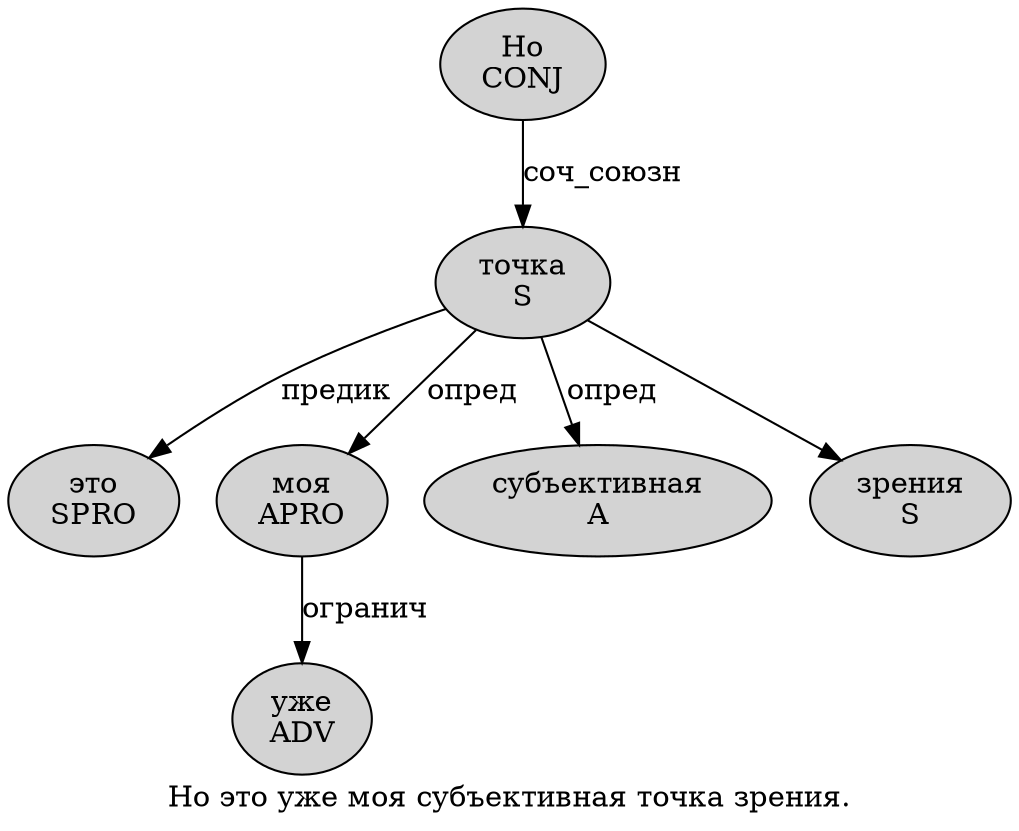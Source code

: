 digraph SENTENCE_4004 {
	graph [label="Но это уже моя субъективная точка зрения."]
	node [style=filled]
		0 [label="Но
CONJ" color="" fillcolor=lightgray penwidth=1 shape=ellipse]
		1 [label="это
SPRO" color="" fillcolor=lightgray penwidth=1 shape=ellipse]
		2 [label="уже
ADV" color="" fillcolor=lightgray penwidth=1 shape=ellipse]
		3 [label="моя
APRO" color="" fillcolor=lightgray penwidth=1 shape=ellipse]
		4 [label="субъективная
A" color="" fillcolor=lightgray penwidth=1 shape=ellipse]
		5 [label="точка
S" color="" fillcolor=lightgray penwidth=1 shape=ellipse]
		6 [label="зрения
S" color="" fillcolor=lightgray penwidth=1 shape=ellipse]
			5 -> 1 [label="предик"]
			5 -> 3 [label="опред"]
			5 -> 4 [label="опред"]
			5 -> 6
			0 -> 5 [label="соч_союзн"]
			3 -> 2 [label="огранич"]
}